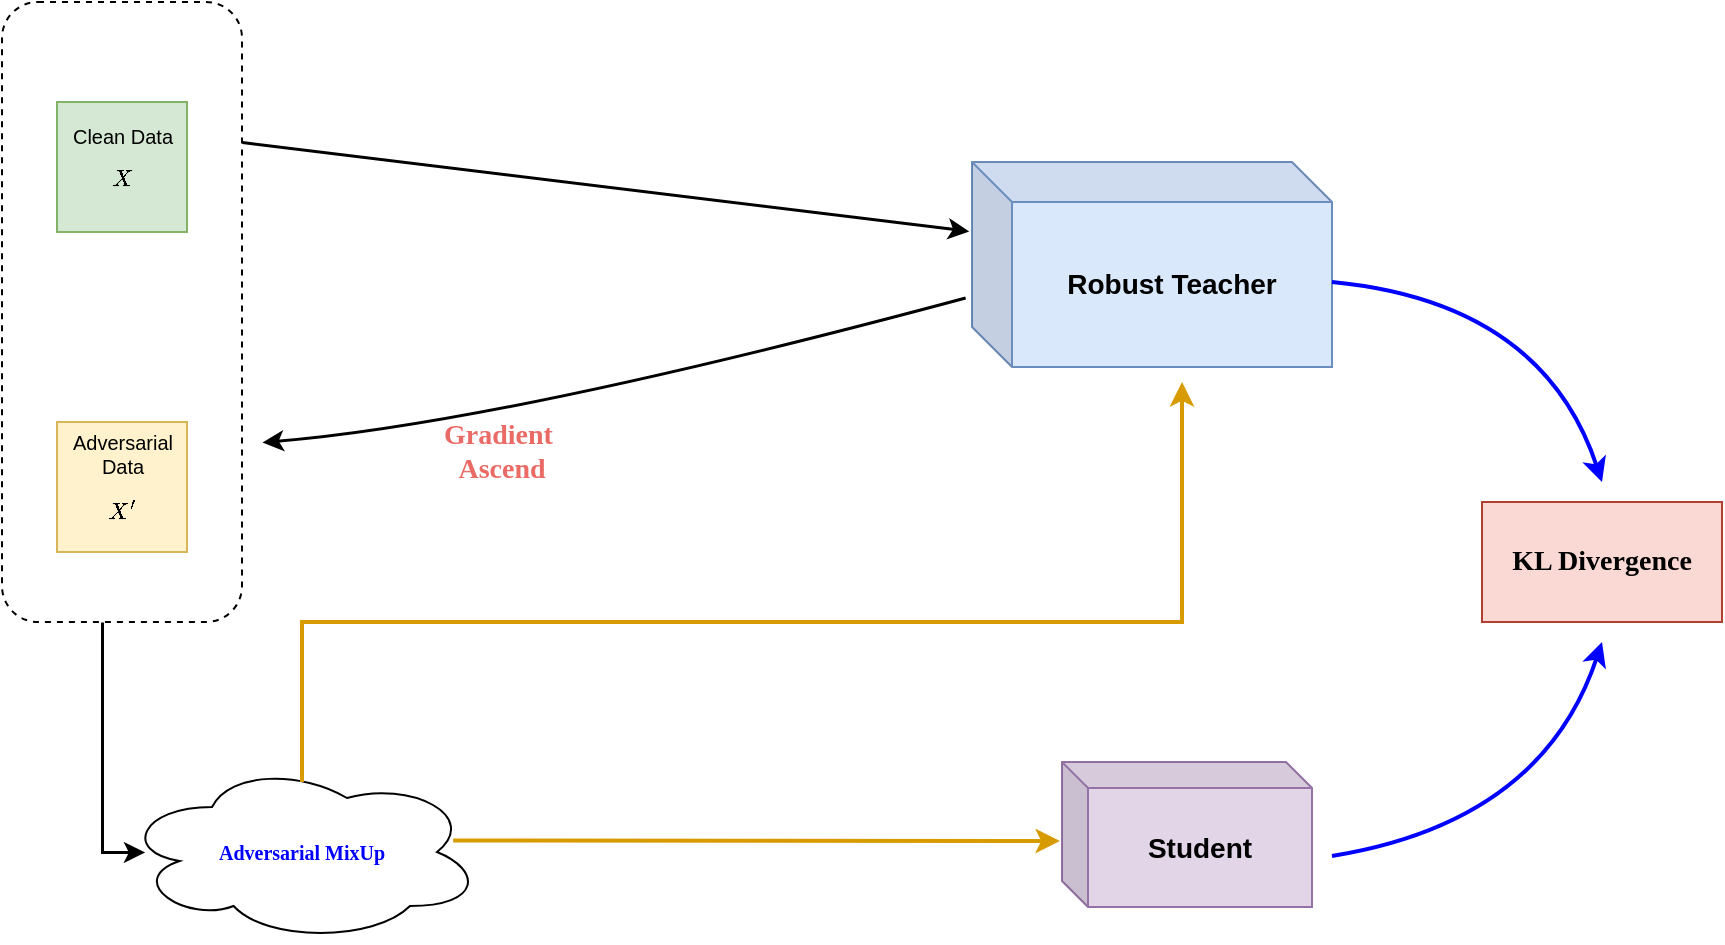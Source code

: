 <mxfile version="20.8.15" type="github">
  <diagram name="第 1 页" id="EVu2Rd81g_lWa8THcVCt">
    <mxGraphModel dx="1152" dy="635" grid="1" gridSize="10" guides="1" tooltips="1" connect="1" arrows="1" fold="1" page="1" pageScale="1" pageWidth="1069" pageHeight="1654" math="1" shadow="0">
      <root>
        <mxCell id="0" />
        <mxCell id="1" parent="0" />
        <mxCell id="R9hl_3WZdRqwd8kDsEqt-5" value="" style="rounded=1;whiteSpace=wrap;html=1;fontSize=14;dashed=1;" parent="1" vertex="1">
          <mxGeometry x="50" y="400" width="120" height="310" as="geometry" />
        </mxCell>
        <mxCell id="R9hl_3WZdRqwd8kDsEqt-2" value="Clean Data&lt;br style=&quot;font-size: 10px;&quot;&gt;$$X$$" style="whiteSpace=wrap;html=1;aspect=fixed;fillColor=#d5e8d4;strokeColor=#82b366;fontSize=10;" parent="1" vertex="1">
          <mxGeometry x="77.5" y="450" width="65" height="65" as="geometry" />
        </mxCell>
        <mxCell id="R9hl_3WZdRqwd8kDsEqt-3" value="&lt;font style=&quot;font-size: 14px;&quot;&gt;&lt;b&gt;Robust Teacher&lt;/b&gt;&lt;/font&gt;" style="shape=cube;whiteSpace=wrap;html=1;boundedLbl=1;backgroundOutline=1;darkOpacity=0.05;darkOpacity2=0.1;size=20;fillColor=#dae8fc;strokeColor=#6c8ebf;" parent="1" vertex="1">
          <mxGeometry x="535" y="480" width="180" height="102.5" as="geometry" />
        </mxCell>
        <mxCell id="R9hl_3WZdRqwd8kDsEqt-6" value="" style="endArrow=classic;html=1;rounded=0;fontSize=14;entryX=-0.009;entryY=0.336;entryDx=0;entryDy=0;entryPerimeter=0;strokeWidth=1.5;" parent="1" target="R9hl_3WZdRqwd8kDsEqt-3" edge="1">
          <mxGeometry width="50" height="50" relative="1" as="geometry">
            <mxPoint x="170" y="470" as="sourcePoint" />
            <mxPoint x="310" y="470" as="targetPoint" />
          </mxGeometry>
        </mxCell>
        <mxCell id="R9hl_3WZdRqwd8kDsEqt-7" value="Adversarial Data&lt;br style=&quot;font-size: 10px;&quot;&gt;$$X&#39;$$" style="whiteSpace=wrap;html=1;aspect=fixed;fillColor=#fff2cc;strokeColor=#d6b656;fontSize=10;" parent="1" vertex="1">
          <mxGeometry x="77.5" y="610" width="65" height="65" as="geometry" />
        </mxCell>
        <mxCell id="R9hl_3WZdRqwd8kDsEqt-9" value="&lt;font style=&quot;font-size: 14px;&quot;&gt;&lt;b&gt;Student&lt;/b&gt;&lt;/font&gt;" style="shape=cube;whiteSpace=wrap;html=1;boundedLbl=1;backgroundOutline=1;darkOpacity=0.05;darkOpacity2=0.1;size=13;fillColor=#e1d5e7;strokeColor=#9673a6;" parent="1" vertex="1">
          <mxGeometry x="580" y="780" width="125" height="72.5" as="geometry" />
        </mxCell>
        <mxCell id="R9hl_3WZdRqwd8kDsEqt-10" value="Gradient&amp;nbsp; Ascend" style="text;html=1;strokeColor=none;fillColor=none;align=center;verticalAlign=middle;whiteSpace=wrap;rounded=0;fontSize=14;fontStyle=1;fontFamily=Oswald;fontColor=#EA6B66;fontSource=https%3A%2F%2Ffonts.googleapis.com%2Fcss%3Ffamily%3DOswald;" parent="1" vertex="1">
          <mxGeometry x="270" y="610" width="60" height="30" as="geometry" />
        </mxCell>
        <mxCell id="R9hl_3WZdRqwd8kDsEqt-11" value="" style="curved=1;endArrow=classic;html=1;rounded=0;fontFamily=Lucida Console;fontSize=10;fontColor=#0000FF;exitX=-0.019;exitY=0.661;exitDx=0;exitDy=0;exitPerimeter=0;strokeWidth=1.5;" parent="1" source="R9hl_3WZdRqwd8kDsEqt-3" edge="1">
          <mxGeometry width="50" height="50" relative="1" as="geometry">
            <mxPoint x="310" y="560" as="sourcePoint" />
            <mxPoint x="180" y="620" as="targetPoint" />
            <Array as="points">
              <mxPoint x="300" y="610" />
            </Array>
          </mxGeometry>
        </mxCell>
        <mxCell id="R9hl_3WZdRqwd8kDsEqt-12" value="Adversarial MixUp" style="ellipse;shape=cloud;whiteSpace=wrap;html=1;fontFamily=Comic Sans MS;fontSize=10;fontColor=#0000FF;fontStyle=1" parent="1" vertex="1">
          <mxGeometry x="110" y="780" width="180" height="90" as="geometry" />
        </mxCell>
        <mxCell id="R9hl_3WZdRqwd8kDsEqt-13" value="" style="endArrow=classic;html=1;rounded=0;fontFamily=Comic Sans MS;fontSize=14;fontColor=#0000FF;entryX=0.063;entryY=0.5;entryDx=0;entryDy=0;entryPerimeter=0;strokeWidth=1.5;" parent="1" target="R9hl_3WZdRqwd8kDsEqt-12" edge="1">
          <mxGeometry width="50" height="50" relative="1" as="geometry">
            <mxPoint x="100" y="710" as="sourcePoint" />
            <mxPoint x="150" y="660" as="targetPoint" />
            <Array as="points">
              <mxPoint x="100" y="825" />
            </Array>
          </mxGeometry>
        </mxCell>
        <mxCell id="R9hl_3WZdRqwd8kDsEqt-14" value="" style="endArrow=classic;html=1;rounded=0;fontFamily=Comic Sans MS;fontSize=14;fontColor=#0000FF;fillColor=#ffe6cc;strokeColor=#d79b00;strokeWidth=2;entryX=-0.008;entryY=0.545;entryDx=0;entryDy=0;entryPerimeter=0;exitX=0.92;exitY=0.436;exitDx=0;exitDy=0;exitPerimeter=0;" parent="1" target="R9hl_3WZdRqwd8kDsEqt-9" edge="1" source="R9hl_3WZdRqwd8kDsEqt-12">
          <mxGeometry width="50" height="50" relative="1" as="geometry">
            <mxPoint x="290" y="820" as="sourcePoint" />
            <mxPoint x="570" y="820" as="targetPoint" />
          </mxGeometry>
        </mxCell>
        <mxCell id="R9hl_3WZdRqwd8kDsEqt-15" value="" style="endArrow=classic;html=1;rounded=0;strokeWidth=2;fontFamily=Comic Sans MS;fontSize=14;fontColor=#0000FF;fillColor=#ffe6cc;strokeColor=#d79b00;exitX=0.5;exitY=0.111;exitDx=0;exitDy=0;exitPerimeter=0;" parent="1" edge="1" source="R9hl_3WZdRqwd8kDsEqt-12">
          <mxGeometry width="50" height="50" relative="1" as="geometry">
            <mxPoint x="200" y="770" as="sourcePoint" />
            <mxPoint x="640" y="590" as="targetPoint" />
            <Array as="points">
              <mxPoint x="200" y="710" />
              <mxPoint x="640" y="710" />
            </Array>
          </mxGeometry>
        </mxCell>
        <mxCell id="R9hl_3WZdRqwd8kDsEqt-17" value="KL Divergence" style="rounded=0;whiteSpace=wrap;html=1;fontFamily=Comic Sans MS;fontSize=14;fillColor=#fad9d5;strokeColor=#ae4132;fontStyle=1" parent="1" vertex="1">
          <mxGeometry x="790" y="650" width="120" height="60" as="geometry" />
        </mxCell>
        <mxCell id="R9hl_3WZdRqwd8kDsEqt-18" value="" style="curved=1;endArrow=classic;html=1;rounded=0;strokeWidth=2;fontFamily=Comic Sans MS;fontSize=14;fontColor=#FF0000;strokeColor=#0000FF;" parent="1" edge="1">
          <mxGeometry width="50" height="50" relative="1" as="geometry">
            <mxPoint x="715" y="540" as="sourcePoint" />
            <mxPoint x="850" y="640" as="targetPoint" />
            <Array as="points">
              <mxPoint x="820" y="550" />
            </Array>
          </mxGeometry>
        </mxCell>
        <mxCell id="R9hl_3WZdRqwd8kDsEqt-19" value="" style="curved=1;endArrow=classic;html=1;rounded=0;strokeWidth=2;fontFamily=Comic Sans MS;fontSize=14;fontColor=#FF0000;strokeColor=#0000FF;" parent="1" edge="1">
          <mxGeometry width="50" height="50" relative="1" as="geometry">
            <mxPoint x="715" y="827" as="sourcePoint" />
            <mxPoint x="850" y="720" as="targetPoint" />
            <Array as="points">
              <mxPoint x="820" y="810" />
            </Array>
          </mxGeometry>
        </mxCell>
      </root>
    </mxGraphModel>
  </diagram>
</mxfile>
